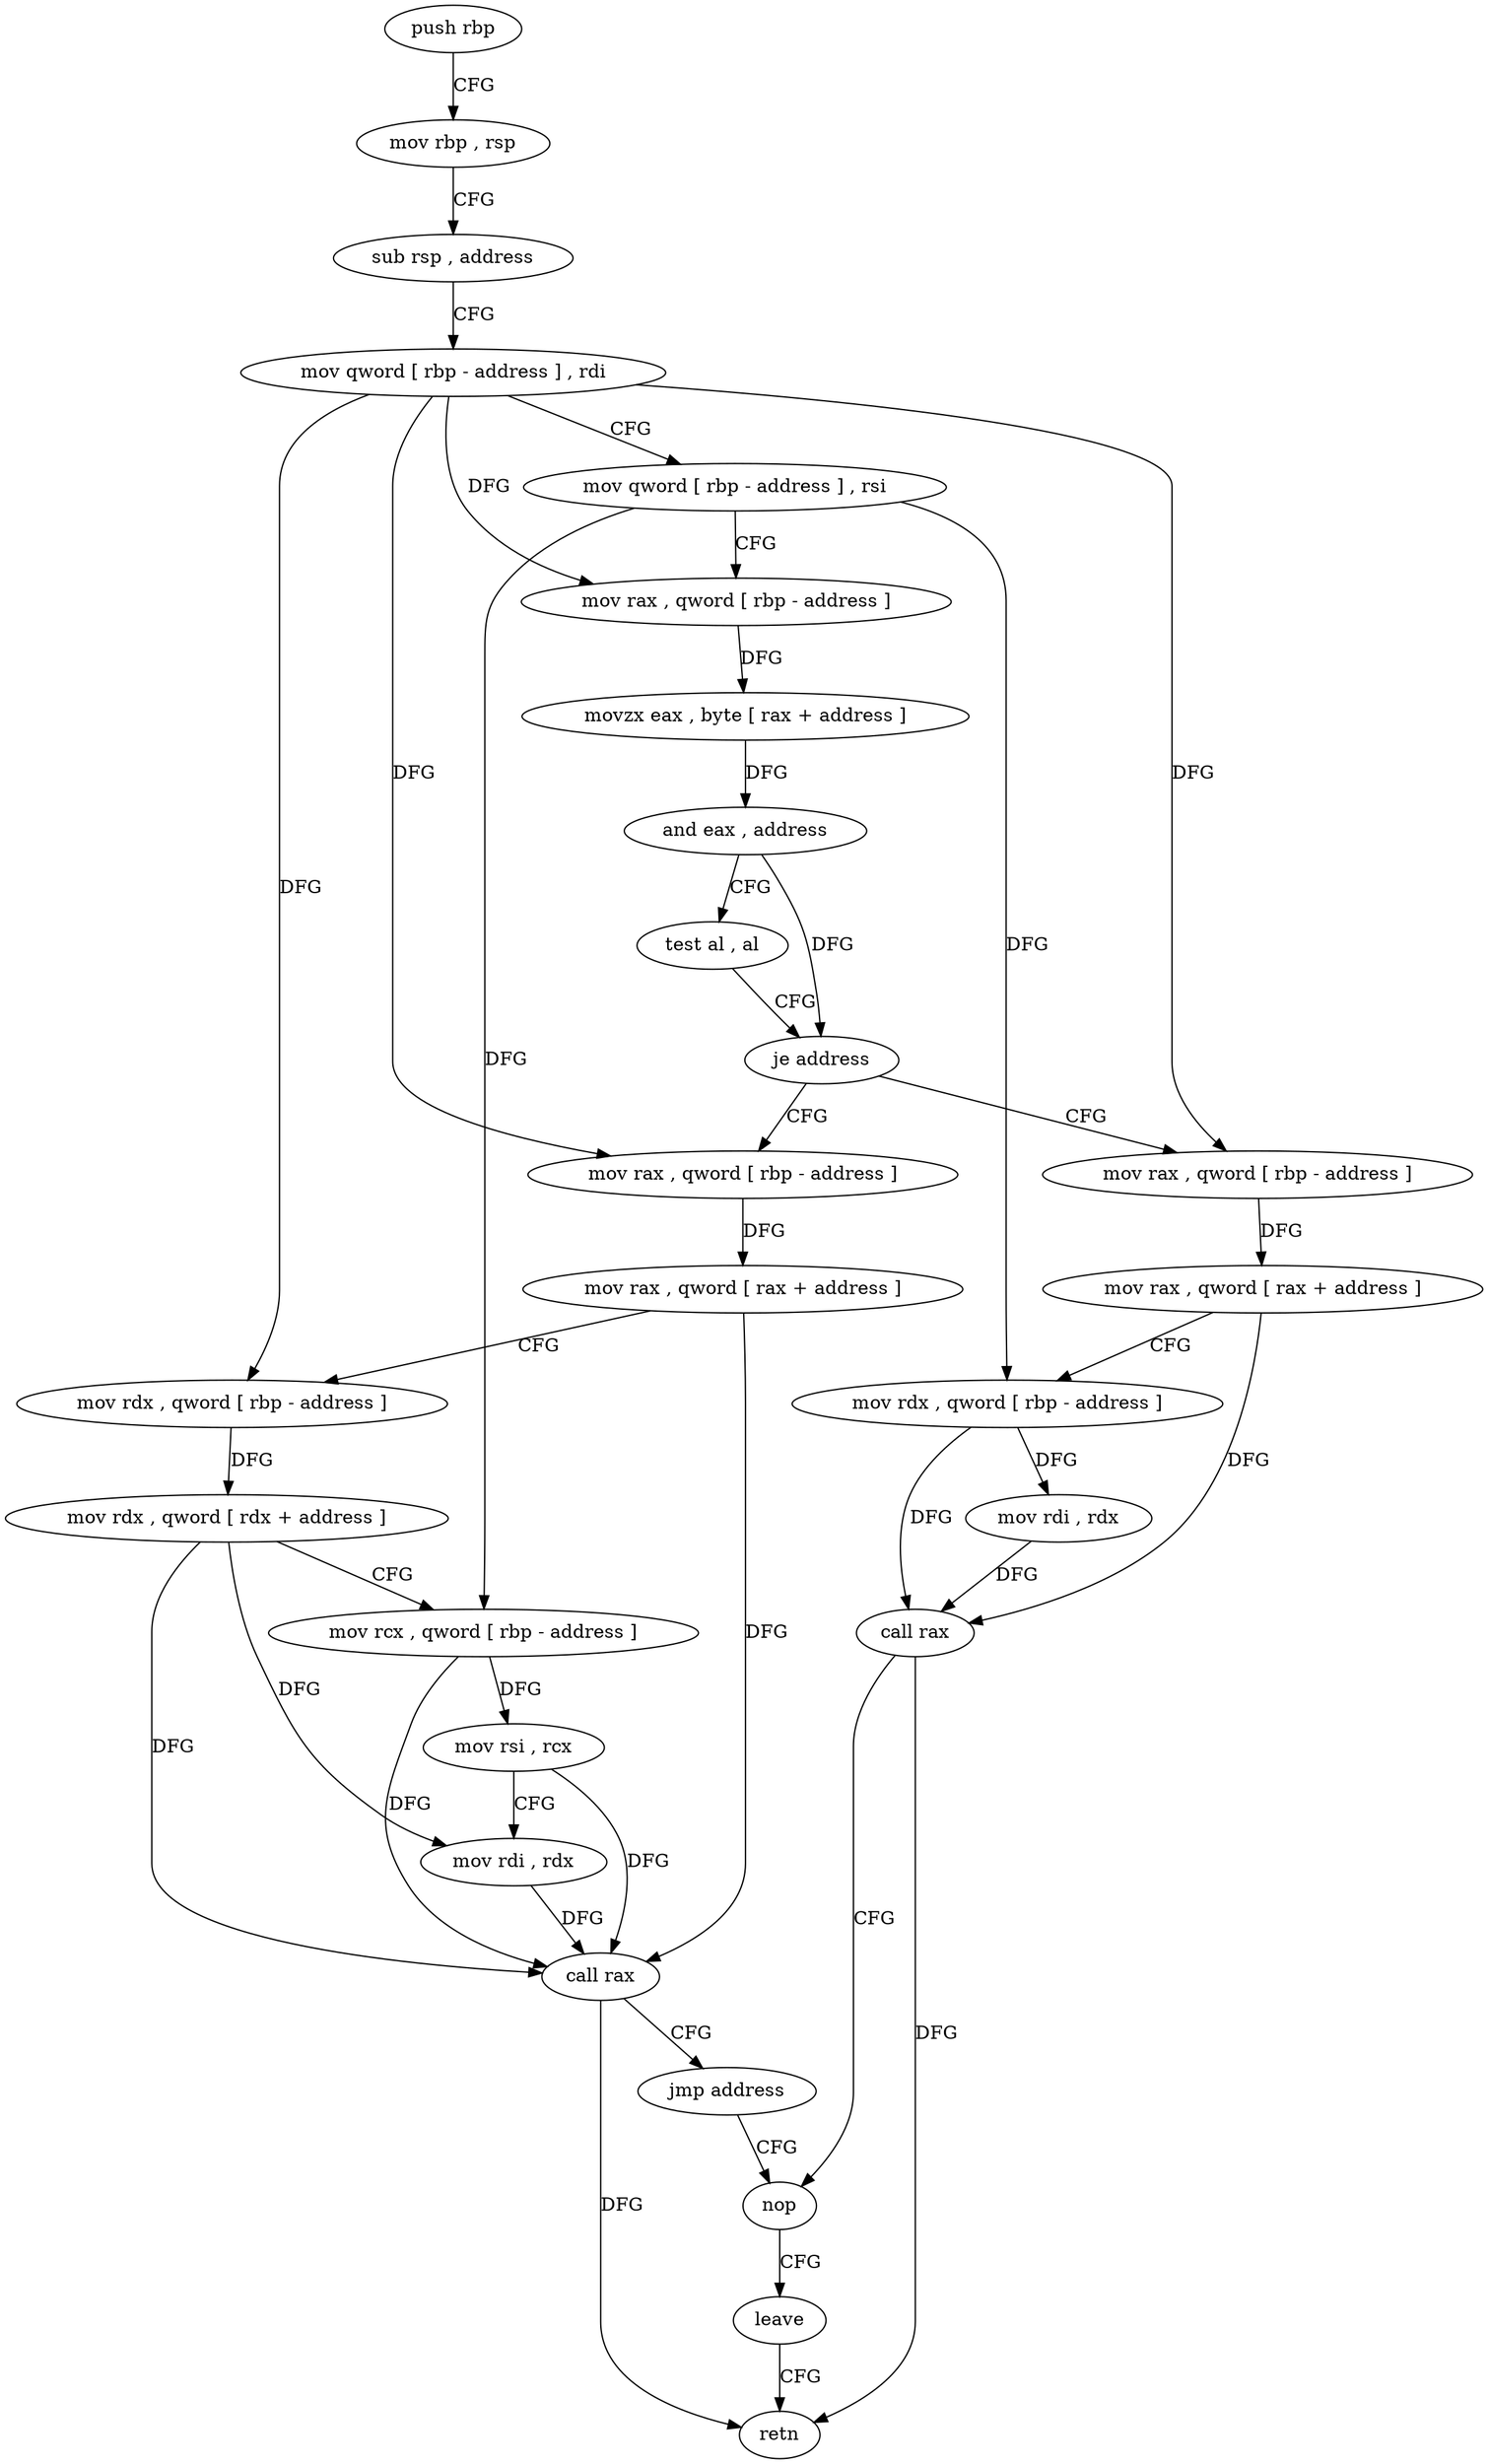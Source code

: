 digraph "func" {
"242475" [label = "push rbp" ]
"242476" [label = "mov rbp , rsp" ]
"242479" [label = "sub rsp , address" ]
"242483" [label = "mov qword [ rbp - address ] , rdi" ]
"242487" [label = "mov qword [ rbp - address ] , rsi" ]
"242491" [label = "mov rax , qword [ rbp - address ]" ]
"242495" [label = "movzx eax , byte [ rax + address ]" ]
"242499" [label = "and eax , address" ]
"242502" [label = "test al , al" ]
"242504" [label = "je address" ]
"242536" [label = "mov rax , qword [ rbp - address ]" ]
"242506" [label = "mov rax , qword [ rbp - address ]" ]
"242540" [label = "mov rax , qword [ rax + address ]" ]
"242544" [label = "mov rdx , qword [ rbp - address ]" ]
"242548" [label = "mov rdi , rdx" ]
"242551" [label = "call rax" ]
"242553" [label = "nop" ]
"242510" [label = "mov rax , qword [ rax + address ]" ]
"242514" [label = "mov rdx , qword [ rbp - address ]" ]
"242518" [label = "mov rdx , qword [ rdx + address ]" ]
"242522" [label = "mov rcx , qword [ rbp - address ]" ]
"242526" [label = "mov rsi , rcx" ]
"242529" [label = "mov rdi , rdx" ]
"242532" [label = "call rax" ]
"242534" [label = "jmp address" ]
"242554" [label = "leave" ]
"242555" [label = "retn" ]
"242475" -> "242476" [ label = "CFG" ]
"242476" -> "242479" [ label = "CFG" ]
"242479" -> "242483" [ label = "CFG" ]
"242483" -> "242487" [ label = "CFG" ]
"242483" -> "242491" [ label = "DFG" ]
"242483" -> "242536" [ label = "DFG" ]
"242483" -> "242506" [ label = "DFG" ]
"242483" -> "242514" [ label = "DFG" ]
"242487" -> "242491" [ label = "CFG" ]
"242487" -> "242544" [ label = "DFG" ]
"242487" -> "242522" [ label = "DFG" ]
"242491" -> "242495" [ label = "DFG" ]
"242495" -> "242499" [ label = "DFG" ]
"242499" -> "242502" [ label = "CFG" ]
"242499" -> "242504" [ label = "DFG" ]
"242502" -> "242504" [ label = "CFG" ]
"242504" -> "242536" [ label = "CFG" ]
"242504" -> "242506" [ label = "CFG" ]
"242536" -> "242540" [ label = "DFG" ]
"242506" -> "242510" [ label = "DFG" ]
"242540" -> "242544" [ label = "CFG" ]
"242540" -> "242551" [ label = "DFG" ]
"242544" -> "242548" [ label = "DFG" ]
"242544" -> "242551" [ label = "DFG" ]
"242548" -> "242551" [ label = "DFG" ]
"242551" -> "242553" [ label = "CFG" ]
"242551" -> "242555" [ label = "DFG" ]
"242553" -> "242554" [ label = "CFG" ]
"242510" -> "242514" [ label = "CFG" ]
"242510" -> "242532" [ label = "DFG" ]
"242514" -> "242518" [ label = "DFG" ]
"242518" -> "242522" [ label = "CFG" ]
"242518" -> "242529" [ label = "DFG" ]
"242518" -> "242532" [ label = "DFG" ]
"242522" -> "242526" [ label = "DFG" ]
"242522" -> "242532" [ label = "DFG" ]
"242526" -> "242529" [ label = "CFG" ]
"242526" -> "242532" [ label = "DFG" ]
"242529" -> "242532" [ label = "DFG" ]
"242532" -> "242534" [ label = "CFG" ]
"242532" -> "242555" [ label = "DFG" ]
"242534" -> "242553" [ label = "CFG" ]
"242554" -> "242555" [ label = "CFG" ]
}
